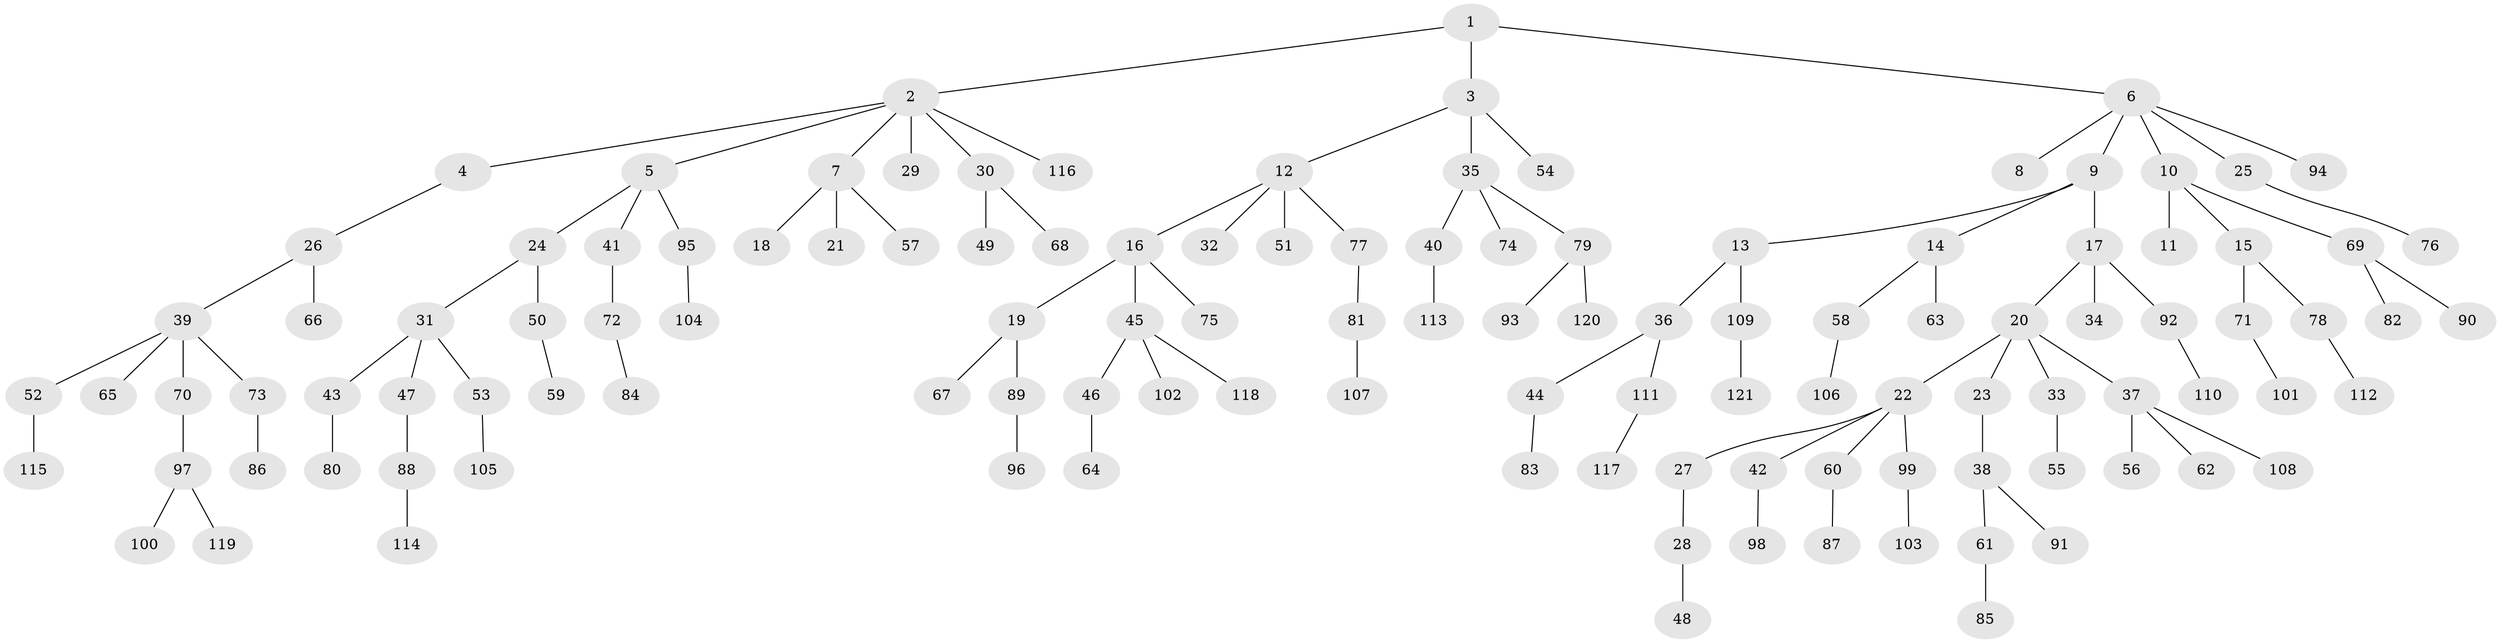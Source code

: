// coarse degree distribution, {2: 0.2708333333333333, 1: 0.7083333333333334, 34: 0.020833333333333332}
// Generated by graph-tools (version 1.1) at 2025/56/03/04/25 21:56:42]
// undirected, 121 vertices, 120 edges
graph export_dot {
graph [start="1"]
  node [color=gray90,style=filled];
  1;
  2;
  3;
  4;
  5;
  6;
  7;
  8;
  9;
  10;
  11;
  12;
  13;
  14;
  15;
  16;
  17;
  18;
  19;
  20;
  21;
  22;
  23;
  24;
  25;
  26;
  27;
  28;
  29;
  30;
  31;
  32;
  33;
  34;
  35;
  36;
  37;
  38;
  39;
  40;
  41;
  42;
  43;
  44;
  45;
  46;
  47;
  48;
  49;
  50;
  51;
  52;
  53;
  54;
  55;
  56;
  57;
  58;
  59;
  60;
  61;
  62;
  63;
  64;
  65;
  66;
  67;
  68;
  69;
  70;
  71;
  72;
  73;
  74;
  75;
  76;
  77;
  78;
  79;
  80;
  81;
  82;
  83;
  84;
  85;
  86;
  87;
  88;
  89;
  90;
  91;
  92;
  93;
  94;
  95;
  96;
  97;
  98;
  99;
  100;
  101;
  102;
  103;
  104;
  105;
  106;
  107;
  108;
  109;
  110;
  111;
  112;
  113;
  114;
  115;
  116;
  117;
  118;
  119;
  120;
  121;
  1 -- 2;
  1 -- 3;
  1 -- 6;
  2 -- 4;
  2 -- 5;
  2 -- 7;
  2 -- 29;
  2 -- 30;
  2 -- 116;
  3 -- 12;
  3 -- 35;
  3 -- 54;
  4 -- 26;
  5 -- 24;
  5 -- 41;
  5 -- 95;
  6 -- 8;
  6 -- 9;
  6 -- 10;
  6 -- 25;
  6 -- 94;
  7 -- 18;
  7 -- 21;
  7 -- 57;
  9 -- 13;
  9 -- 14;
  9 -- 17;
  10 -- 11;
  10 -- 15;
  10 -- 69;
  12 -- 16;
  12 -- 32;
  12 -- 51;
  12 -- 77;
  13 -- 36;
  13 -- 109;
  14 -- 58;
  14 -- 63;
  15 -- 71;
  15 -- 78;
  16 -- 19;
  16 -- 45;
  16 -- 75;
  17 -- 20;
  17 -- 34;
  17 -- 92;
  19 -- 67;
  19 -- 89;
  20 -- 22;
  20 -- 23;
  20 -- 33;
  20 -- 37;
  22 -- 27;
  22 -- 42;
  22 -- 60;
  22 -- 99;
  23 -- 38;
  24 -- 31;
  24 -- 50;
  25 -- 76;
  26 -- 39;
  26 -- 66;
  27 -- 28;
  28 -- 48;
  30 -- 49;
  30 -- 68;
  31 -- 43;
  31 -- 47;
  31 -- 53;
  33 -- 55;
  35 -- 40;
  35 -- 74;
  35 -- 79;
  36 -- 44;
  36 -- 111;
  37 -- 56;
  37 -- 62;
  37 -- 108;
  38 -- 61;
  38 -- 91;
  39 -- 52;
  39 -- 65;
  39 -- 70;
  39 -- 73;
  40 -- 113;
  41 -- 72;
  42 -- 98;
  43 -- 80;
  44 -- 83;
  45 -- 46;
  45 -- 102;
  45 -- 118;
  46 -- 64;
  47 -- 88;
  50 -- 59;
  52 -- 115;
  53 -- 105;
  58 -- 106;
  60 -- 87;
  61 -- 85;
  69 -- 82;
  69 -- 90;
  70 -- 97;
  71 -- 101;
  72 -- 84;
  73 -- 86;
  77 -- 81;
  78 -- 112;
  79 -- 93;
  79 -- 120;
  81 -- 107;
  88 -- 114;
  89 -- 96;
  92 -- 110;
  95 -- 104;
  97 -- 100;
  97 -- 119;
  99 -- 103;
  109 -- 121;
  111 -- 117;
}
